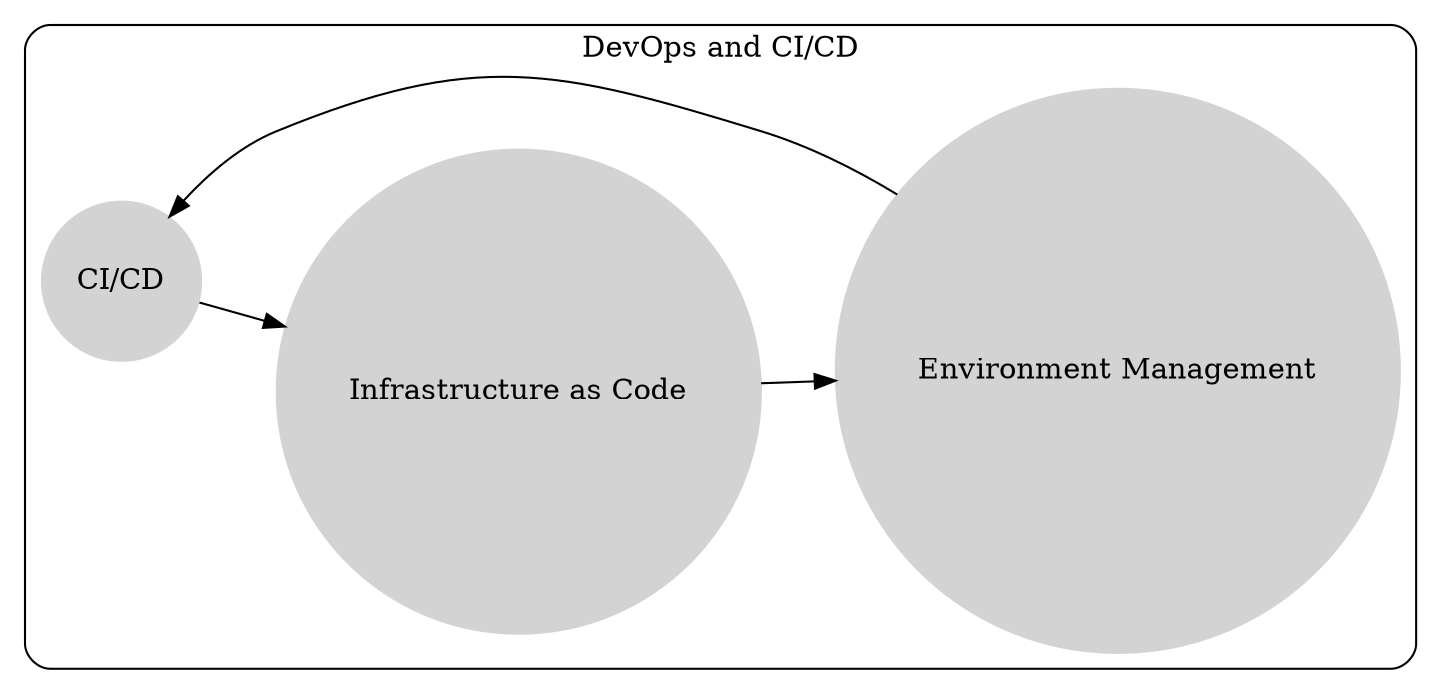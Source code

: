 digraph SaaS_Architecture {
    rankdir=LR;
    node [shape=circle, style=filled, color=lightgrey];

    subgraph cluster6 {
        label = "DevOps and CI/CD";
        style=rounded;
        CICD [label="CI/CD"];
        IaC [label="Infrastructure as Code"];
        EnvManagement [label="Environment Management"];
    }

    CICD -> IaC;
    IaC -> EnvManagement;
    EnvManagement -> CICD;

}


